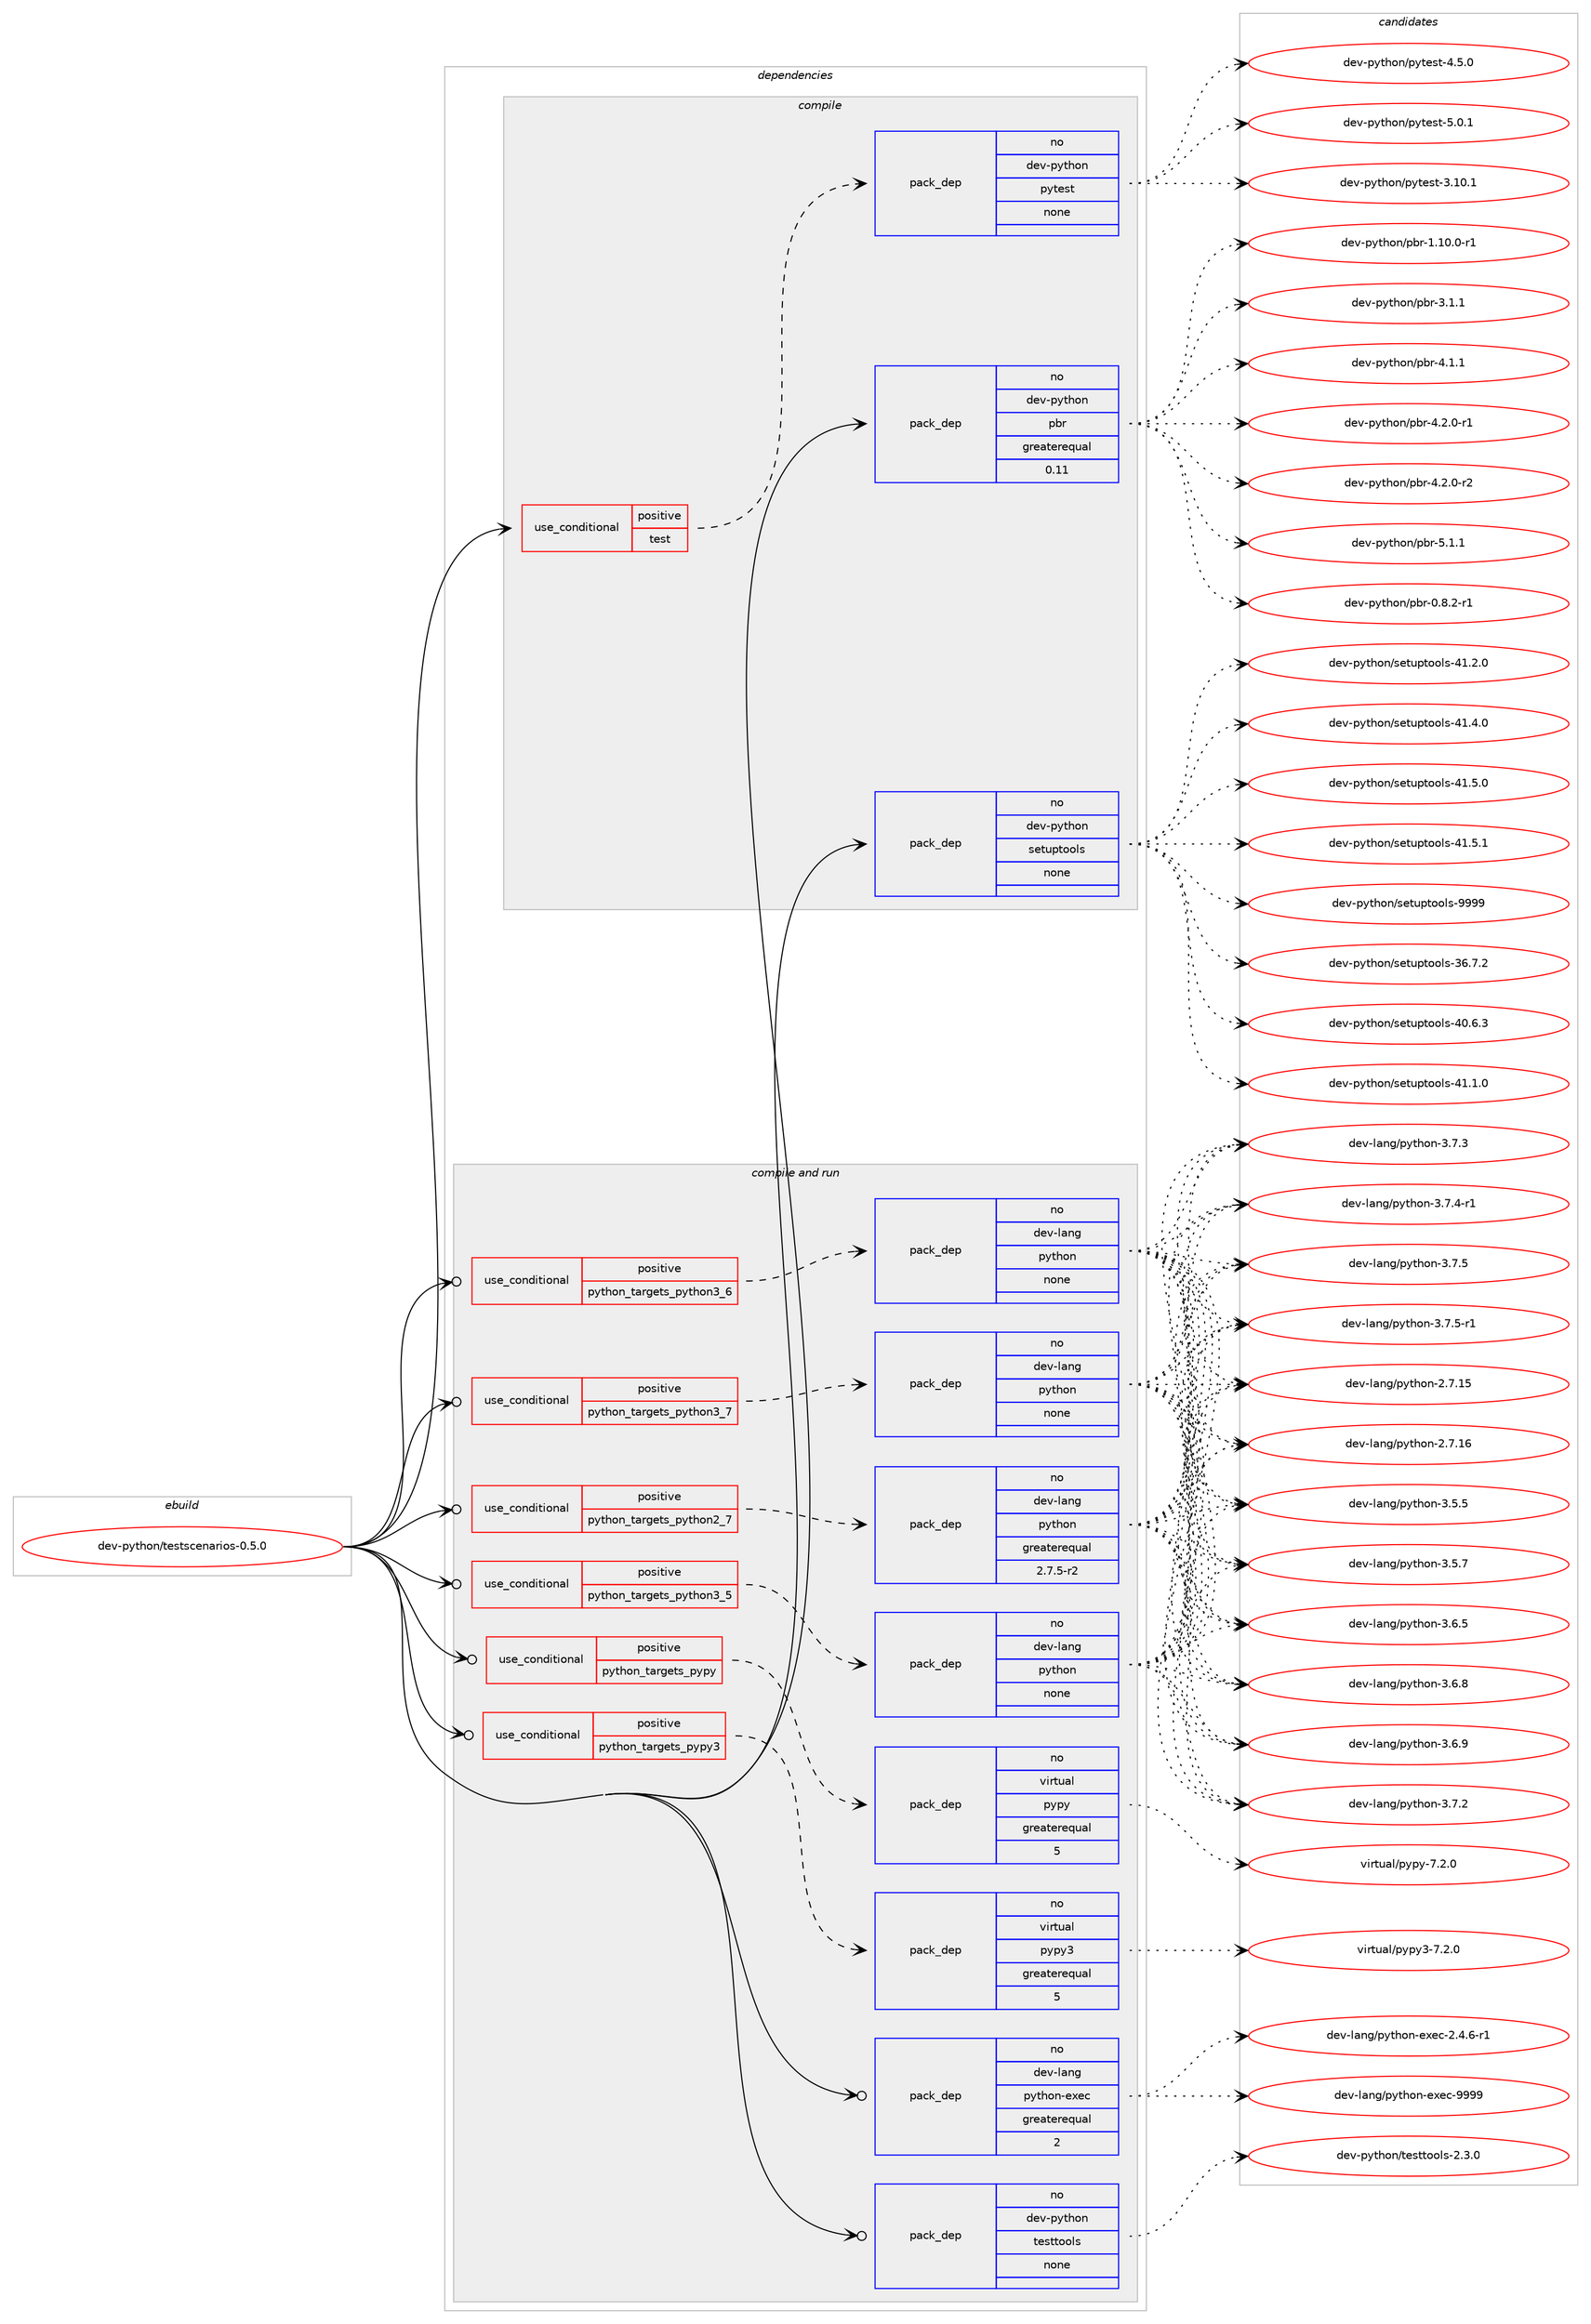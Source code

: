 digraph prolog {

# *************
# Graph options
# *************

newrank=true;
concentrate=true;
compound=true;
graph [rankdir=LR,fontname=Helvetica,fontsize=10,ranksep=1.5];#, ranksep=2.5, nodesep=0.2];
edge  [arrowhead=vee];
node  [fontname=Helvetica,fontsize=10];

# **********
# The ebuild
# **********

subgraph cluster_leftcol {
color=gray;
rank=same;
label=<<i>ebuild</i>>;
id [label="dev-python/testscenarios-0.5.0", color=red, width=4, href="../dev-python/testscenarios-0.5.0.svg"];
}

# ****************
# The dependencies
# ****************

subgraph cluster_midcol {
color=gray;
label=<<i>dependencies</i>>;
subgraph cluster_compile {
fillcolor="#eeeeee";
style=filled;
label=<<i>compile</i>>;
subgraph cond150427 {
dependency640612 [label=<<TABLE BORDER="0" CELLBORDER="1" CELLSPACING="0" CELLPADDING="4"><TR><TD ROWSPAN="3" CELLPADDING="10">use_conditional</TD></TR><TR><TD>positive</TD></TR><TR><TD>test</TD></TR></TABLE>>, shape=none, color=red];
subgraph pack478303 {
dependency640613 [label=<<TABLE BORDER="0" CELLBORDER="1" CELLSPACING="0" CELLPADDING="4" WIDTH="220"><TR><TD ROWSPAN="6" CELLPADDING="30">pack_dep</TD></TR><TR><TD WIDTH="110">no</TD></TR><TR><TD>dev-python</TD></TR><TR><TD>pytest</TD></TR><TR><TD>none</TD></TR><TR><TD></TD></TR></TABLE>>, shape=none, color=blue];
}
dependency640612:e -> dependency640613:w [weight=20,style="dashed",arrowhead="vee"];
}
id:e -> dependency640612:w [weight=20,style="solid",arrowhead="vee"];
subgraph pack478304 {
dependency640614 [label=<<TABLE BORDER="0" CELLBORDER="1" CELLSPACING="0" CELLPADDING="4" WIDTH="220"><TR><TD ROWSPAN="6" CELLPADDING="30">pack_dep</TD></TR><TR><TD WIDTH="110">no</TD></TR><TR><TD>dev-python</TD></TR><TR><TD>pbr</TD></TR><TR><TD>greaterequal</TD></TR><TR><TD>0.11</TD></TR></TABLE>>, shape=none, color=blue];
}
id:e -> dependency640614:w [weight=20,style="solid",arrowhead="vee"];
subgraph pack478305 {
dependency640615 [label=<<TABLE BORDER="0" CELLBORDER="1" CELLSPACING="0" CELLPADDING="4" WIDTH="220"><TR><TD ROWSPAN="6" CELLPADDING="30">pack_dep</TD></TR><TR><TD WIDTH="110">no</TD></TR><TR><TD>dev-python</TD></TR><TR><TD>setuptools</TD></TR><TR><TD>none</TD></TR><TR><TD></TD></TR></TABLE>>, shape=none, color=blue];
}
id:e -> dependency640615:w [weight=20,style="solid",arrowhead="vee"];
}
subgraph cluster_compileandrun {
fillcolor="#eeeeee";
style=filled;
label=<<i>compile and run</i>>;
subgraph cond150428 {
dependency640616 [label=<<TABLE BORDER="0" CELLBORDER="1" CELLSPACING="0" CELLPADDING="4"><TR><TD ROWSPAN="3" CELLPADDING="10">use_conditional</TD></TR><TR><TD>positive</TD></TR><TR><TD>python_targets_pypy</TD></TR></TABLE>>, shape=none, color=red];
subgraph pack478306 {
dependency640617 [label=<<TABLE BORDER="0" CELLBORDER="1" CELLSPACING="0" CELLPADDING="4" WIDTH="220"><TR><TD ROWSPAN="6" CELLPADDING="30">pack_dep</TD></TR><TR><TD WIDTH="110">no</TD></TR><TR><TD>virtual</TD></TR><TR><TD>pypy</TD></TR><TR><TD>greaterequal</TD></TR><TR><TD>5</TD></TR></TABLE>>, shape=none, color=blue];
}
dependency640616:e -> dependency640617:w [weight=20,style="dashed",arrowhead="vee"];
}
id:e -> dependency640616:w [weight=20,style="solid",arrowhead="odotvee"];
subgraph cond150429 {
dependency640618 [label=<<TABLE BORDER="0" CELLBORDER="1" CELLSPACING="0" CELLPADDING="4"><TR><TD ROWSPAN="3" CELLPADDING="10">use_conditional</TD></TR><TR><TD>positive</TD></TR><TR><TD>python_targets_pypy3</TD></TR></TABLE>>, shape=none, color=red];
subgraph pack478307 {
dependency640619 [label=<<TABLE BORDER="0" CELLBORDER="1" CELLSPACING="0" CELLPADDING="4" WIDTH="220"><TR><TD ROWSPAN="6" CELLPADDING="30">pack_dep</TD></TR><TR><TD WIDTH="110">no</TD></TR><TR><TD>virtual</TD></TR><TR><TD>pypy3</TD></TR><TR><TD>greaterequal</TD></TR><TR><TD>5</TD></TR></TABLE>>, shape=none, color=blue];
}
dependency640618:e -> dependency640619:w [weight=20,style="dashed",arrowhead="vee"];
}
id:e -> dependency640618:w [weight=20,style="solid",arrowhead="odotvee"];
subgraph cond150430 {
dependency640620 [label=<<TABLE BORDER="0" CELLBORDER="1" CELLSPACING="0" CELLPADDING="4"><TR><TD ROWSPAN="3" CELLPADDING="10">use_conditional</TD></TR><TR><TD>positive</TD></TR><TR><TD>python_targets_python2_7</TD></TR></TABLE>>, shape=none, color=red];
subgraph pack478308 {
dependency640621 [label=<<TABLE BORDER="0" CELLBORDER="1" CELLSPACING="0" CELLPADDING="4" WIDTH="220"><TR><TD ROWSPAN="6" CELLPADDING="30">pack_dep</TD></TR><TR><TD WIDTH="110">no</TD></TR><TR><TD>dev-lang</TD></TR><TR><TD>python</TD></TR><TR><TD>greaterequal</TD></TR><TR><TD>2.7.5-r2</TD></TR></TABLE>>, shape=none, color=blue];
}
dependency640620:e -> dependency640621:w [weight=20,style="dashed",arrowhead="vee"];
}
id:e -> dependency640620:w [weight=20,style="solid",arrowhead="odotvee"];
subgraph cond150431 {
dependency640622 [label=<<TABLE BORDER="0" CELLBORDER="1" CELLSPACING="0" CELLPADDING="4"><TR><TD ROWSPAN="3" CELLPADDING="10">use_conditional</TD></TR><TR><TD>positive</TD></TR><TR><TD>python_targets_python3_5</TD></TR></TABLE>>, shape=none, color=red];
subgraph pack478309 {
dependency640623 [label=<<TABLE BORDER="0" CELLBORDER="1" CELLSPACING="0" CELLPADDING="4" WIDTH="220"><TR><TD ROWSPAN="6" CELLPADDING="30">pack_dep</TD></TR><TR><TD WIDTH="110">no</TD></TR><TR><TD>dev-lang</TD></TR><TR><TD>python</TD></TR><TR><TD>none</TD></TR><TR><TD></TD></TR></TABLE>>, shape=none, color=blue];
}
dependency640622:e -> dependency640623:w [weight=20,style="dashed",arrowhead="vee"];
}
id:e -> dependency640622:w [weight=20,style="solid",arrowhead="odotvee"];
subgraph cond150432 {
dependency640624 [label=<<TABLE BORDER="0" CELLBORDER="1" CELLSPACING="0" CELLPADDING="4"><TR><TD ROWSPAN="3" CELLPADDING="10">use_conditional</TD></TR><TR><TD>positive</TD></TR><TR><TD>python_targets_python3_6</TD></TR></TABLE>>, shape=none, color=red];
subgraph pack478310 {
dependency640625 [label=<<TABLE BORDER="0" CELLBORDER="1" CELLSPACING="0" CELLPADDING="4" WIDTH="220"><TR><TD ROWSPAN="6" CELLPADDING="30">pack_dep</TD></TR><TR><TD WIDTH="110">no</TD></TR><TR><TD>dev-lang</TD></TR><TR><TD>python</TD></TR><TR><TD>none</TD></TR><TR><TD></TD></TR></TABLE>>, shape=none, color=blue];
}
dependency640624:e -> dependency640625:w [weight=20,style="dashed",arrowhead="vee"];
}
id:e -> dependency640624:w [weight=20,style="solid",arrowhead="odotvee"];
subgraph cond150433 {
dependency640626 [label=<<TABLE BORDER="0" CELLBORDER="1" CELLSPACING="0" CELLPADDING="4"><TR><TD ROWSPAN="3" CELLPADDING="10">use_conditional</TD></TR><TR><TD>positive</TD></TR><TR><TD>python_targets_python3_7</TD></TR></TABLE>>, shape=none, color=red];
subgraph pack478311 {
dependency640627 [label=<<TABLE BORDER="0" CELLBORDER="1" CELLSPACING="0" CELLPADDING="4" WIDTH="220"><TR><TD ROWSPAN="6" CELLPADDING="30">pack_dep</TD></TR><TR><TD WIDTH="110">no</TD></TR><TR><TD>dev-lang</TD></TR><TR><TD>python</TD></TR><TR><TD>none</TD></TR><TR><TD></TD></TR></TABLE>>, shape=none, color=blue];
}
dependency640626:e -> dependency640627:w [weight=20,style="dashed",arrowhead="vee"];
}
id:e -> dependency640626:w [weight=20,style="solid",arrowhead="odotvee"];
subgraph pack478312 {
dependency640628 [label=<<TABLE BORDER="0" CELLBORDER="1" CELLSPACING="0" CELLPADDING="4" WIDTH="220"><TR><TD ROWSPAN="6" CELLPADDING="30">pack_dep</TD></TR><TR><TD WIDTH="110">no</TD></TR><TR><TD>dev-lang</TD></TR><TR><TD>python-exec</TD></TR><TR><TD>greaterequal</TD></TR><TR><TD>2</TD></TR></TABLE>>, shape=none, color=blue];
}
id:e -> dependency640628:w [weight=20,style="solid",arrowhead="odotvee"];
subgraph pack478313 {
dependency640629 [label=<<TABLE BORDER="0" CELLBORDER="1" CELLSPACING="0" CELLPADDING="4" WIDTH="220"><TR><TD ROWSPAN="6" CELLPADDING="30">pack_dep</TD></TR><TR><TD WIDTH="110">no</TD></TR><TR><TD>dev-python</TD></TR><TR><TD>testtools</TD></TR><TR><TD>none</TD></TR><TR><TD></TD></TR></TABLE>>, shape=none, color=blue];
}
id:e -> dependency640629:w [weight=20,style="solid",arrowhead="odotvee"];
}
subgraph cluster_run {
fillcolor="#eeeeee";
style=filled;
label=<<i>run</i>>;
}
}

# **************
# The candidates
# **************

subgraph cluster_choices {
rank=same;
color=gray;
label=<<i>candidates</i>>;

subgraph choice478303 {
color=black;
nodesep=1;
choice100101118451121211161041111104711212111610111511645514649484649 [label="dev-python/pytest-3.10.1", color=red, width=4,href="../dev-python/pytest-3.10.1.svg"];
choice1001011184511212111610411111047112121116101115116455246534648 [label="dev-python/pytest-4.5.0", color=red, width=4,href="../dev-python/pytest-4.5.0.svg"];
choice1001011184511212111610411111047112121116101115116455346484649 [label="dev-python/pytest-5.0.1", color=red, width=4,href="../dev-python/pytest-5.0.1.svg"];
dependency640613:e -> choice100101118451121211161041111104711212111610111511645514649484649:w [style=dotted,weight="100"];
dependency640613:e -> choice1001011184511212111610411111047112121116101115116455246534648:w [style=dotted,weight="100"];
dependency640613:e -> choice1001011184511212111610411111047112121116101115116455346484649:w [style=dotted,weight="100"];
}
subgraph choice478304 {
color=black;
nodesep=1;
choice1001011184511212111610411111047112981144548465646504511449 [label="dev-python/pbr-0.8.2-r1", color=red, width=4,href="../dev-python/pbr-0.8.2-r1.svg"];
choice100101118451121211161041111104711298114454946494846484511449 [label="dev-python/pbr-1.10.0-r1", color=red, width=4,href="../dev-python/pbr-1.10.0-r1.svg"];
choice100101118451121211161041111104711298114455146494649 [label="dev-python/pbr-3.1.1", color=red, width=4,href="../dev-python/pbr-3.1.1.svg"];
choice100101118451121211161041111104711298114455246494649 [label="dev-python/pbr-4.1.1", color=red, width=4,href="../dev-python/pbr-4.1.1.svg"];
choice1001011184511212111610411111047112981144552465046484511449 [label="dev-python/pbr-4.2.0-r1", color=red, width=4,href="../dev-python/pbr-4.2.0-r1.svg"];
choice1001011184511212111610411111047112981144552465046484511450 [label="dev-python/pbr-4.2.0-r2", color=red, width=4,href="../dev-python/pbr-4.2.0-r2.svg"];
choice100101118451121211161041111104711298114455346494649 [label="dev-python/pbr-5.1.1", color=red, width=4,href="../dev-python/pbr-5.1.1.svg"];
dependency640614:e -> choice1001011184511212111610411111047112981144548465646504511449:w [style=dotted,weight="100"];
dependency640614:e -> choice100101118451121211161041111104711298114454946494846484511449:w [style=dotted,weight="100"];
dependency640614:e -> choice100101118451121211161041111104711298114455146494649:w [style=dotted,weight="100"];
dependency640614:e -> choice100101118451121211161041111104711298114455246494649:w [style=dotted,weight="100"];
dependency640614:e -> choice1001011184511212111610411111047112981144552465046484511449:w [style=dotted,weight="100"];
dependency640614:e -> choice1001011184511212111610411111047112981144552465046484511450:w [style=dotted,weight="100"];
dependency640614:e -> choice100101118451121211161041111104711298114455346494649:w [style=dotted,weight="100"];
}
subgraph choice478305 {
color=black;
nodesep=1;
choice100101118451121211161041111104711510111611711211611111110811545515446554650 [label="dev-python/setuptools-36.7.2", color=red, width=4,href="../dev-python/setuptools-36.7.2.svg"];
choice100101118451121211161041111104711510111611711211611111110811545524846544651 [label="dev-python/setuptools-40.6.3", color=red, width=4,href="../dev-python/setuptools-40.6.3.svg"];
choice100101118451121211161041111104711510111611711211611111110811545524946494648 [label="dev-python/setuptools-41.1.0", color=red, width=4,href="../dev-python/setuptools-41.1.0.svg"];
choice100101118451121211161041111104711510111611711211611111110811545524946504648 [label="dev-python/setuptools-41.2.0", color=red, width=4,href="../dev-python/setuptools-41.2.0.svg"];
choice100101118451121211161041111104711510111611711211611111110811545524946524648 [label="dev-python/setuptools-41.4.0", color=red, width=4,href="../dev-python/setuptools-41.4.0.svg"];
choice100101118451121211161041111104711510111611711211611111110811545524946534648 [label="dev-python/setuptools-41.5.0", color=red, width=4,href="../dev-python/setuptools-41.5.0.svg"];
choice100101118451121211161041111104711510111611711211611111110811545524946534649 [label="dev-python/setuptools-41.5.1", color=red, width=4,href="../dev-python/setuptools-41.5.1.svg"];
choice10010111845112121116104111110471151011161171121161111111081154557575757 [label="dev-python/setuptools-9999", color=red, width=4,href="../dev-python/setuptools-9999.svg"];
dependency640615:e -> choice100101118451121211161041111104711510111611711211611111110811545515446554650:w [style=dotted,weight="100"];
dependency640615:e -> choice100101118451121211161041111104711510111611711211611111110811545524846544651:w [style=dotted,weight="100"];
dependency640615:e -> choice100101118451121211161041111104711510111611711211611111110811545524946494648:w [style=dotted,weight="100"];
dependency640615:e -> choice100101118451121211161041111104711510111611711211611111110811545524946504648:w [style=dotted,weight="100"];
dependency640615:e -> choice100101118451121211161041111104711510111611711211611111110811545524946524648:w [style=dotted,weight="100"];
dependency640615:e -> choice100101118451121211161041111104711510111611711211611111110811545524946534648:w [style=dotted,weight="100"];
dependency640615:e -> choice100101118451121211161041111104711510111611711211611111110811545524946534649:w [style=dotted,weight="100"];
dependency640615:e -> choice10010111845112121116104111110471151011161171121161111111081154557575757:w [style=dotted,weight="100"];
}
subgraph choice478306 {
color=black;
nodesep=1;
choice1181051141161179710847112121112121455546504648 [label="virtual/pypy-7.2.0", color=red, width=4,href="../virtual/pypy-7.2.0.svg"];
dependency640617:e -> choice1181051141161179710847112121112121455546504648:w [style=dotted,weight="100"];
}
subgraph choice478307 {
color=black;
nodesep=1;
choice118105114116117971084711212111212151455546504648 [label="virtual/pypy3-7.2.0", color=red, width=4,href="../virtual/pypy3-7.2.0.svg"];
dependency640619:e -> choice118105114116117971084711212111212151455546504648:w [style=dotted,weight="100"];
}
subgraph choice478308 {
color=black;
nodesep=1;
choice10010111845108971101034711212111610411111045504655464953 [label="dev-lang/python-2.7.15", color=red, width=4,href="../dev-lang/python-2.7.15.svg"];
choice10010111845108971101034711212111610411111045504655464954 [label="dev-lang/python-2.7.16", color=red, width=4,href="../dev-lang/python-2.7.16.svg"];
choice100101118451089711010347112121116104111110455146534653 [label="dev-lang/python-3.5.5", color=red, width=4,href="../dev-lang/python-3.5.5.svg"];
choice100101118451089711010347112121116104111110455146534655 [label="dev-lang/python-3.5.7", color=red, width=4,href="../dev-lang/python-3.5.7.svg"];
choice100101118451089711010347112121116104111110455146544653 [label="dev-lang/python-3.6.5", color=red, width=4,href="../dev-lang/python-3.6.5.svg"];
choice100101118451089711010347112121116104111110455146544656 [label="dev-lang/python-3.6.8", color=red, width=4,href="../dev-lang/python-3.6.8.svg"];
choice100101118451089711010347112121116104111110455146544657 [label="dev-lang/python-3.6.9", color=red, width=4,href="../dev-lang/python-3.6.9.svg"];
choice100101118451089711010347112121116104111110455146554650 [label="dev-lang/python-3.7.2", color=red, width=4,href="../dev-lang/python-3.7.2.svg"];
choice100101118451089711010347112121116104111110455146554651 [label="dev-lang/python-3.7.3", color=red, width=4,href="../dev-lang/python-3.7.3.svg"];
choice1001011184510897110103471121211161041111104551465546524511449 [label="dev-lang/python-3.7.4-r1", color=red, width=4,href="../dev-lang/python-3.7.4-r1.svg"];
choice100101118451089711010347112121116104111110455146554653 [label="dev-lang/python-3.7.5", color=red, width=4,href="../dev-lang/python-3.7.5.svg"];
choice1001011184510897110103471121211161041111104551465546534511449 [label="dev-lang/python-3.7.5-r1", color=red, width=4,href="../dev-lang/python-3.7.5-r1.svg"];
dependency640621:e -> choice10010111845108971101034711212111610411111045504655464953:w [style=dotted,weight="100"];
dependency640621:e -> choice10010111845108971101034711212111610411111045504655464954:w [style=dotted,weight="100"];
dependency640621:e -> choice100101118451089711010347112121116104111110455146534653:w [style=dotted,weight="100"];
dependency640621:e -> choice100101118451089711010347112121116104111110455146534655:w [style=dotted,weight="100"];
dependency640621:e -> choice100101118451089711010347112121116104111110455146544653:w [style=dotted,weight="100"];
dependency640621:e -> choice100101118451089711010347112121116104111110455146544656:w [style=dotted,weight="100"];
dependency640621:e -> choice100101118451089711010347112121116104111110455146544657:w [style=dotted,weight="100"];
dependency640621:e -> choice100101118451089711010347112121116104111110455146554650:w [style=dotted,weight="100"];
dependency640621:e -> choice100101118451089711010347112121116104111110455146554651:w [style=dotted,weight="100"];
dependency640621:e -> choice1001011184510897110103471121211161041111104551465546524511449:w [style=dotted,weight="100"];
dependency640621:e -> choice100101118451089711010347112121116104111110455146554653:w [style=dotted,weight="100"];
dependency640621:e -> choice1001011184510897110103471121211161041111104551465546534511449:w [style=dotted,weight="100"];
}
subgraph choice478309 {
color=black;
nodesep=1;
choice10010111845108971101034711212111610411111045504655464953 [label="dev-lang/python-2.7.15", color=red, width=4,href="../dev-lang/python-2.7.15.svg"];
choice10010111845108971101034711212111610411111045504655464954 [label="dev-lang/python-2.7.16", color=red, width=4,href="../dev-lang/python-2.7.16.svg"];
choice100101118451089711010347112121116104111110455146534653 [label="dev-lang/python-3.5.5", color=red, width=4,href="../dev-lang/python-3.5.5.svg"];
choice100101118451089711010347112121116104111110455146534655 [label="dev-lang/python-3.5.7", color=red, width=4,href="../dev-lang/python-3.5.7.svg"];
choice100101118451089711010347112121116104111110455146544653 [label="dev-lang/python-3.6.5", color=red, width=4,href="../dev-lang/python-3.6.5.svg"];
choice100101118451089711010347112121116104111110455146544656 [label="dev-lang/python-3.6.8", color=red, width=4,href="../dev-lang/python-3.6.8.svg"];
choice100101118451089711010347112121116104111110455146544657 [label="dev-lang/python-3.6.9", color=red, width=4,href="../dev-lang/python-3.6.9.svg"];
choice100101118451089711010347112121116104111110455146554650 [label="dev-lang/python-3.7.2", color=red, width=4,href="../dev-lang/python-3.7.2.svg"];
choice100101118451089711010347112121116104111110455146554651 [label="dev-lang/python-3.7.3", color=red, width=4,href="../dev-lang/python-3.7.3.svg"];
choice1001011184510897110103471121211161041111104551465546524511449 [label="dev-lang/python-3.7.4-r1", color=red, width=4,href="../dev-lang/python-3.7.4-r1.svg"];
choice100101118451089711010347112121116104111110455146554653 [label="dev-lang/python-3.7.5", color=red, width=4,href="../dev-lang/python-3.7.5.svg"];
choice1001011184510897110103471121211161041111104551465546534511449 [label="dev-lang/python-3.7.5-r1", color=red, width=4,href="../dev-lang/python-3.7.5-r1.svg"];
dependency640623:e -> choice10010111845108971101034711212111610411111045504655464953:w [style=dotted,weight="100"];
dependency640623:e -> choice10010111845108971101034711212111610411111045504655464954:w [style=dotted,weight="100"];
dependency640623:e -> choice100101118451089711010347112121116104111110455146534653:w [style=dotted,weight="100"];
dependency640623:e -> choice100101118451089711010347112121116104111110455146534655:w [style=dotted,weight="100"];
dependency640623:e -> choice100101118451089711010347112121116104111110455146544653:w [style=dotted,weight="100"];
dependency640623:e -> choice100101118451089711010347112121116104111110455146544656:w [style=dotted,weight="100"];
dependency640623:e -> choice100101118451089711010347112121116104111110455146544657:w [style=dotted,weight="100"];
dependency640623:e -> choice100101118451089711010347112121116104111110455146554650:w [style=dotted,weight="100"];
dependency640623:e -> choice100101118451089711010347112121116104111110455146554651:w [style=dotted,weight="100"];
dependency640623:e -> choice1001011184510897110103471121211161041111104551465546524511449:w [style=dotted,weight="100"];
dependency640623:e -> choice100101118451089711010347112121116104111110455146554653:w [style=dotted,weight="100"];
dependency640623:e -> choice1001011184510897110103471121211161041111104551465546534511449:w [style=dotted,weight="100"];
}
subgraph choice478310 {
color=black;
nodesep=1;
choice10010111845108971101034711212111610411111045504655464953 [label="dev-lang/python-2.7.15", color=red, width=4,href="../dev-lang/python-2.7.15.svg"];
choice10010111845108971101034711212111610411111045504655464954 [label="dev-lang/python-2.7.16", color=red, width=4,href="../dev-lang/python-2.7.16.svg"];
choice100101118451089711010347112121116104111110455146534653 [label="dev-lang/python-3.5.5", color=red, width=4,href="../dev-lang/python-3.5.5.svg"];
choice100101118451089711010347112121116104111110455146534655 [label="dev-lang/python-3.5.7", color=red, width=4,href="../dev-lang/python-3.5.7.svg"];
choice100101118451089711010347112121116104111110455146544653 [label="dev-lang/python-3.6.5", color=red, width=4,href="../dev-lang/python-3.6.5.svg"];
choice100101118451089711010347112121116104111110455146544656 [label="dev-lang/python-3.6.8", color=red, width=4,href="../dev-lang/python-3.6.8.svg"];
choice100101118451089711010347112121116104111110455146544657 [label="dev-lang/python-3.6.9", color=red, width=4,href="../dev-lang/python-3.6.9.svg"];
choice100101118451089711010347112121116104111110455146554650 [label="dev-lang/python-3.7.2", color=red, width=4,href="../dev-lang/python-3.7.2.svg"];
choice100101118451089711010347112121116104111110455146554651 [label="dev-lang/python-3.7.3", color=red, width=4,href="../dev-lang/python-3.7.3.svg"];
choice1001011184510897110103471121211161041111104551465546524511449 [label="dev-lang/python-3.7.4-r1", color=red, width=4,href="../dev-lang/python-3.7.4-r1.svg"];
choice100101118451089711010347112121116104111110455146554653 [label="dev-lang/python-3.7.5", color=red, width=4,href="../dev-lang/python-3.7.5.svg"];
choice1001011184510897110103471121211161041111104551465546534511449 [label="dev-lang/python-3.7.5-r1", color=red, width=4,href="../dev-lang/python-3.7.5-r1.svg"];
dependency640625:e -> choice10010111845108971101034711212111610411111045504655464953:w [style=dotted,weight="100"];
dependency640625:e -> choice10010111845108971101034711212111610411111045504655464954:w [style=dotted,weight="100"];
dependency640625:e -> choice100101118451089711010347112121116104111110455146534653:w [style=dotted,weight="100"];
dependency640625:e -> choice100101118451089711010347112121116104111110455146534655:w [style=dotted,weight="100"];
dependency640625:e -> choice100101118451089711010347112121116104111110455146544653:w [style=dotted,weight="100"];
dependency640625:e -> choice100101118451089711010347112121116104111110455146544656:w [style=dotted,weight="100"];
dependency640625:e -> choice100101118451089711010347112121116104111110455146544657:w [style=dotted,weight="100"];
dependency640625:e -> choice100101118451089711010347112121116104111110455146554650:w [style=dotted,weight="100"];
dependency640625:e -> choice100101118451089711010347112121116104111110455146554651:w [style=dotted,weight="100"];
dependency640625:e -> choice1001011184510897110103471121211161041111104551465546524511449:w [style=dotted,weight="100"];
dependency640625:e -> choice100101118451089711010347112121116104111110455146554653:w [style=dotted,weight="100"];
dependency640625:e -> choice1001011184510897110103471121211161041111104551465546534511449:w [style=dotted,weight="100"];
}
subgraph choice478311 {
color=black;
nodesep=1;
choice10010111845108971101034711212111610411111045504655464953 [label="dev-lang/python-2.7.15", color=red, width=4,href="../dev-lang/python-2.7.15.svg"];
choice10010111845108971101034711212111610411111045504655464954 [label="dev-lang/python-2.7.16", color=red, width=4,href="../dev-lang/python-2.7.16.svg"];
choice100101118451089711010347112121116104111110455146534653 [label="dev-lang/python-3.5.5", color=red, width=4,href="../dev-lang/python-3.5.5.svg"];
choice100101118451089711010347112121116104111110455146534655 [label="dev-lang/python-3.5.7", color=red, width=4,href="../dev-lang/python-3.5.7.svg"];
choice100101118451089711010347112121116104111110455146544653 [label="dev-lang/python-3.6.5", color=red, width=4,href="../dev-lang/python-3.6.5.svg"];
choice100101118451089711010347112121116104111110455146544656 [label="dev-lang/python-3.6.8", color=red, width=4,href="../dev-lang/python-3.6.8.svg"];
choice100101118451089711010347112121116104111110455146544657 [label="dev-lang/python-3.6.9", color=red, width=4,href="../dev-lang/python-3.6.9.svg"];
choice100101118451089711010347112121116104111110455146554650 [label="dev-lang/python-3.7.2", color=red, width=4,href="../dev-lang/python-3.7.2.svg"];
choice100101118451089711010347112121116104111110455146554651 [label="dev-lang/python-3.7.3", color=red, width=4,href="../dev-lang/python-3.7.3.svg"];
choice1001011184510897110103471121211161041111104551465546524511449 [label="dev-lang/python-3.7.4-r1", color=red, width=4,href="../dev-lang/python-3.7.4-r1.svg"];
choice100101118451089711010347112121116104111110455146554653 [label="dev-lang/python-3.7.5", color=red, width=4,href="../dev-lang/python-3.7.5.svg"];
choice1001011184510897110103471121211161041111104551465546534511449 [label="dev-lang/python-3.7.5-r1", color=red, width=4,href="../dev-lang/python-3.7.5-r1.svg"];
dependency640627:e -> choice10010111845108971101034711212111610411111045504655464953:w [style=dotted,weight="100"];
dependency640627:e -> choice10010111845108971101034711212111610411111045504655464954:w [style=dotted,weight="100"];
dependency640627:e -> choice100101118451089711010347112121116104111110455146534653:w [style=dotted,weight="100"];
dependency640627:e -> choice100101118451089711010347112121116104111110455146534655:w [style=dotted,weight="100"];
dependency640627:e -> choice100101118451089711010347112121116104111110455146544653:w [style=dotted,weight="100"];
dependency640627:e -> choice100101118451089711010347112121116104111110455146544656:w [style=dotted,weight="100"];
dependency640627:e -> choice100101118451089711010347112121116104111110455146544657:w [style=dotted,weight="100"];
dependency640627:e -> choice100101118451089711010347112121116104111110455146554650:w [style=dotted,weight="100"];
dependency640627:e -> choice100101118451089711010347112121116104111110455146554651:w [style=dotted,weight="100"];
dependency640627:e -> choice1001011184510897110103471121211161041111104551465546524511449:w [style=dotted,weight="100"];
dependency640627:e -> choice100101118451089711010347112121116104111110455146554653:w [style=dotted,weight="100"];
dependency640627:e -> choice1001011184510897110103471121211161041111104551465546534511449:w [style=dotted,weight="100"];
}
subgraph choice478312 {
color=black;
nodesep=1;
choice10010111845108971101034711212111610411111045101120101994550465246544511449 [label="dev-lang/python-exec-2.4.6-r1", color=red, width=4,href="../dev-lang/python-exec-2.4.6-r1.svg"];
choice10010111845108971101034711212111610411111045101120101994557575757 [label="dev-lang/python-exec-9999", color=red, width=4,href="../dev-lang/python-exec-9999.svg"];
dependency640628:e -> choice10010111845108971101034711212111610411111045101120101994550465246544511449:w [style=dotted,weight="100"];
dependency640628:e -> choice10010111845108971101034711212111610411111045101120101994557575757:w [style=dotted,weight="100"];
}
subgraph choice478313 {
color=black;
nodesep=1;
choice1001011184511212111610411111047116101115116116111111108115455046514648 [label="dev-python/testtools-2.3.0", color=red, width=4,href="../dev-python/testtools-2.3.0.svg"];
dependency640629:e -> choice1001011184511212111610411111047116101115116116111111108115455046514648:w [style=dotted,weight="100"];
}
}

}
